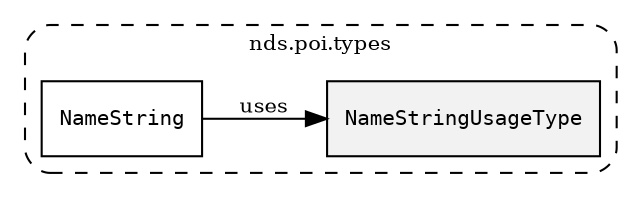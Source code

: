 /**
 * This dot file creates symbol collaboration diagram for NameStringUsageType.
 */
digraph ZSERIO
{
    node [shape=box, fontsize=10];
    rankdir="LR";
    fontsize=10;
    tooltip="NameStringUsageType collaboration diagram";

    subgraph "cluster_nds.poi.types"
    {
        style="dashed, rounded";
        label="nds.poi.types";
        tooltip="Package nds.poi.types";
        href="../../../content/packages/nds.poi.types.html#Package-nds-poi-types";
        target="_parent";

        "NameStringUsageType" [style="filled", fillcolor="#0000000D", target="_parent", label=<<font face="monospace"><table align="center" border="0" cellspacing="0" cellpadding="0"><tr><td href="../../../content/packages/nds.poi.types.html#Enum-NameStringUsageType" title="Enum defined in nds.poi.types">NameStringUsageType</td></tr></table></font>>];
        "NameString" [target="_parent", label=<<font face="monospace"><table align="center" border="0" cellspacing="0" cellpadding="0"><tr><td href="../../../content/packages/nds.poi.types.html#Structure-NameString" title="Structure defined in nds.poi.types">NameString</td></tr></table></font>>];
    }

    "NameString" -> "NameStringUsageType" [label="uses", fontsize=10];
}
